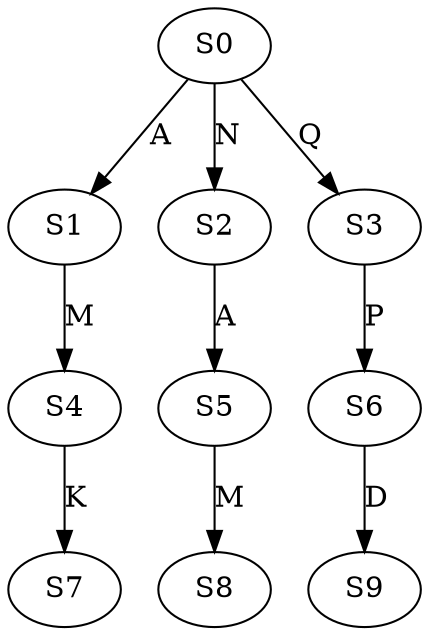 strict digraph  {
	S0 -> S1 [ label = A ];
	S0 -> S2 [ label = N ];
	S0 -> S3 [ label = Q ];
	S1 -> S4 [ label = M ];
	S2 -> S5 [ label = A ];
	S3 -> S6 [ label = P ];
	S4 -> S7 [ label = K ];
	S5 -> S8 [ label = M ];
	S6 -> S9 [ label = D ];
}

